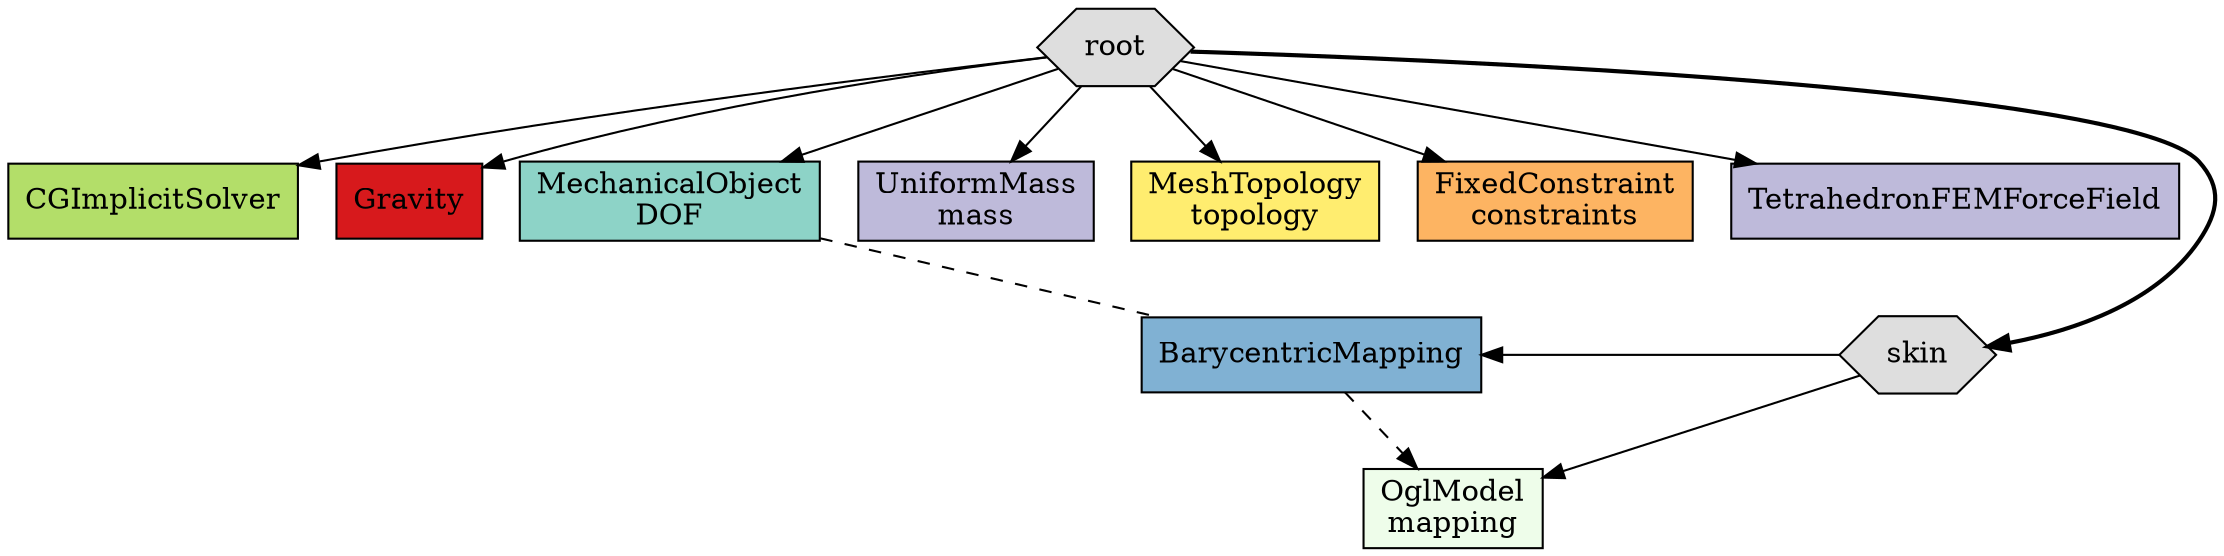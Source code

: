 digraph G {
n_root_ [shape=hexagon,width=0.25,height=0.25,style="filled",fillcolor="#dedede",label="root"];
o_ [shape=box,style="filled",fillcolor="#b3de69",label="CGImplicitSolver\n"];
n_root_ -> o_;
o_2 [shape=box,style="filled",fillcolor="#d7191c",label="Gravity\n"];
n_root_ -> o_2;
o_DOF_ [shape=box,style="filled",fillcolor="#8dd3c7",label="MechanicalObject\nDOF"];
n_root_ -> o_DOF_;
o_mass_ [shape=box,style="filled",fillcolor="#bebada",label="UniformMass\nmass"];
n_root_ -> o_mass_;
o_topology_ [shape=box,style="filled",fillcolor="#ffed6f",label="MeshTopology\ntopology"];
n_root_ -> o_topology_;
o_constraints_ [shape=box,style="filled",fillcolor="#fdb462",label="FixedConstraint\nconstraints"];
n_root_ -> o_constraints_;
o_3 [shape=box,style="filled",fillcolor="#bebada",label="TetrahedronFEMForceField\n"];
n_root_ -> o_3;
n_skin_ [shape=hexagon,width=0.25,height=0.25,style="filled",fillcolor="#dedede",label="skin"];
n_root_ -> n_skin_ [minlen=2,style="bold"];
o_mapping_ [shape=box,style="filled",fillcolor="#eefdea",label="OglModel\nmapping"];
n_skin_ -> o_mapping_;
o_4 [shape=box,style="filled",fillcolor="#80b1d3",label="BarycentricMapping\n"];
n_skin_ -> o_4[constraint=false];
o_DOF_ -> o_4 [style="dashed",arrowhead="none"];
o_4 -> o_mapping_ [style="dashed"];
}
